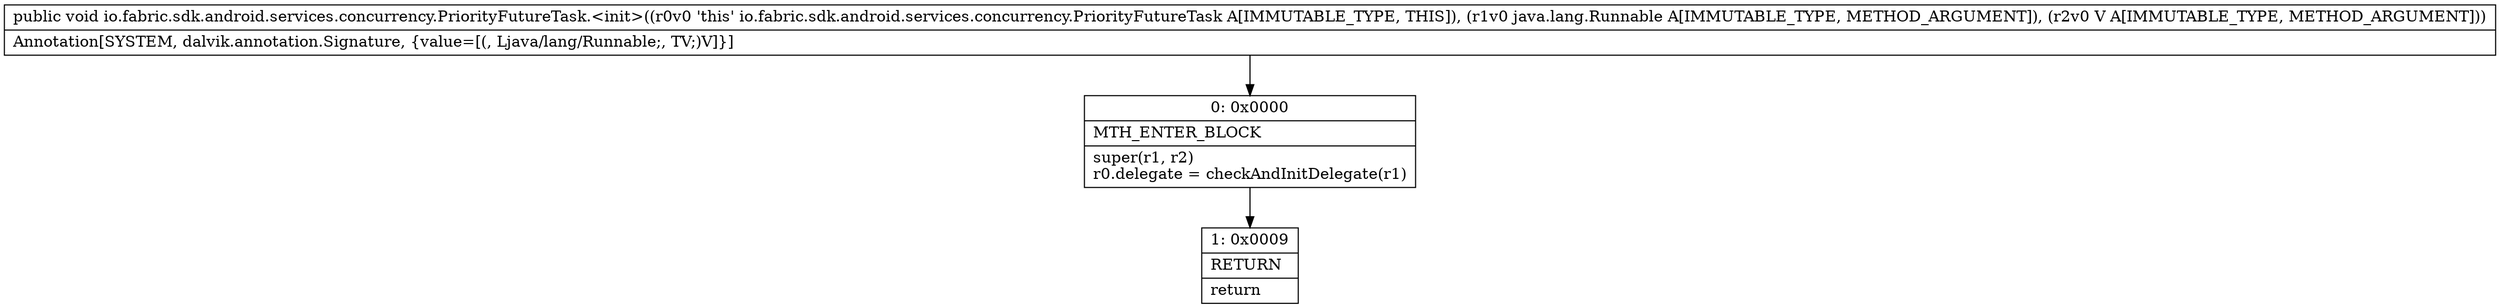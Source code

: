 digraph "CFG forio.fabric.sdk.android.services.concurrency.PriorityFutureTask.\<init\>(Ljava\/lang\/Runnable;Ljava\/lang\/Object;)V" {
Node_0 [shape=record,label="{0\:\ 0x0000|MTH_ENTER_BLOCK\l|super(r1, r2)\lr0.delegate = checkAndInitDelegate(r1)\l}"];
Node_1 [shape=record,label="{1\:\ 0x0009|RETURN\l|return\l}"];
MethodNode[shape=record,label="{public void io.fabric.sdk.android.services.concurrency.PriorityFutureTask.\<init\>((r0v0 'this' io.fabric.sdk.android.services.concurrency.PriorityFutureTask A[IMMUTABLE_TYPE, THIS]), (r1v0 java.lang.Runnable A[IMMUTABLE_TYPE, METHOD_ARGUMENT]), (r2v0 V A[IMMUTABLE_TYPE, METHOD_ARGUMENT]))  | Annotation[SYSTEM, dalvik.annotation.Signature, \{value=[(, Ljava\/lang\/Runnable;, TV;)V]\}]\l}"];
MethodNode -> Node_0;
Node_0 -> Node_1;
}

